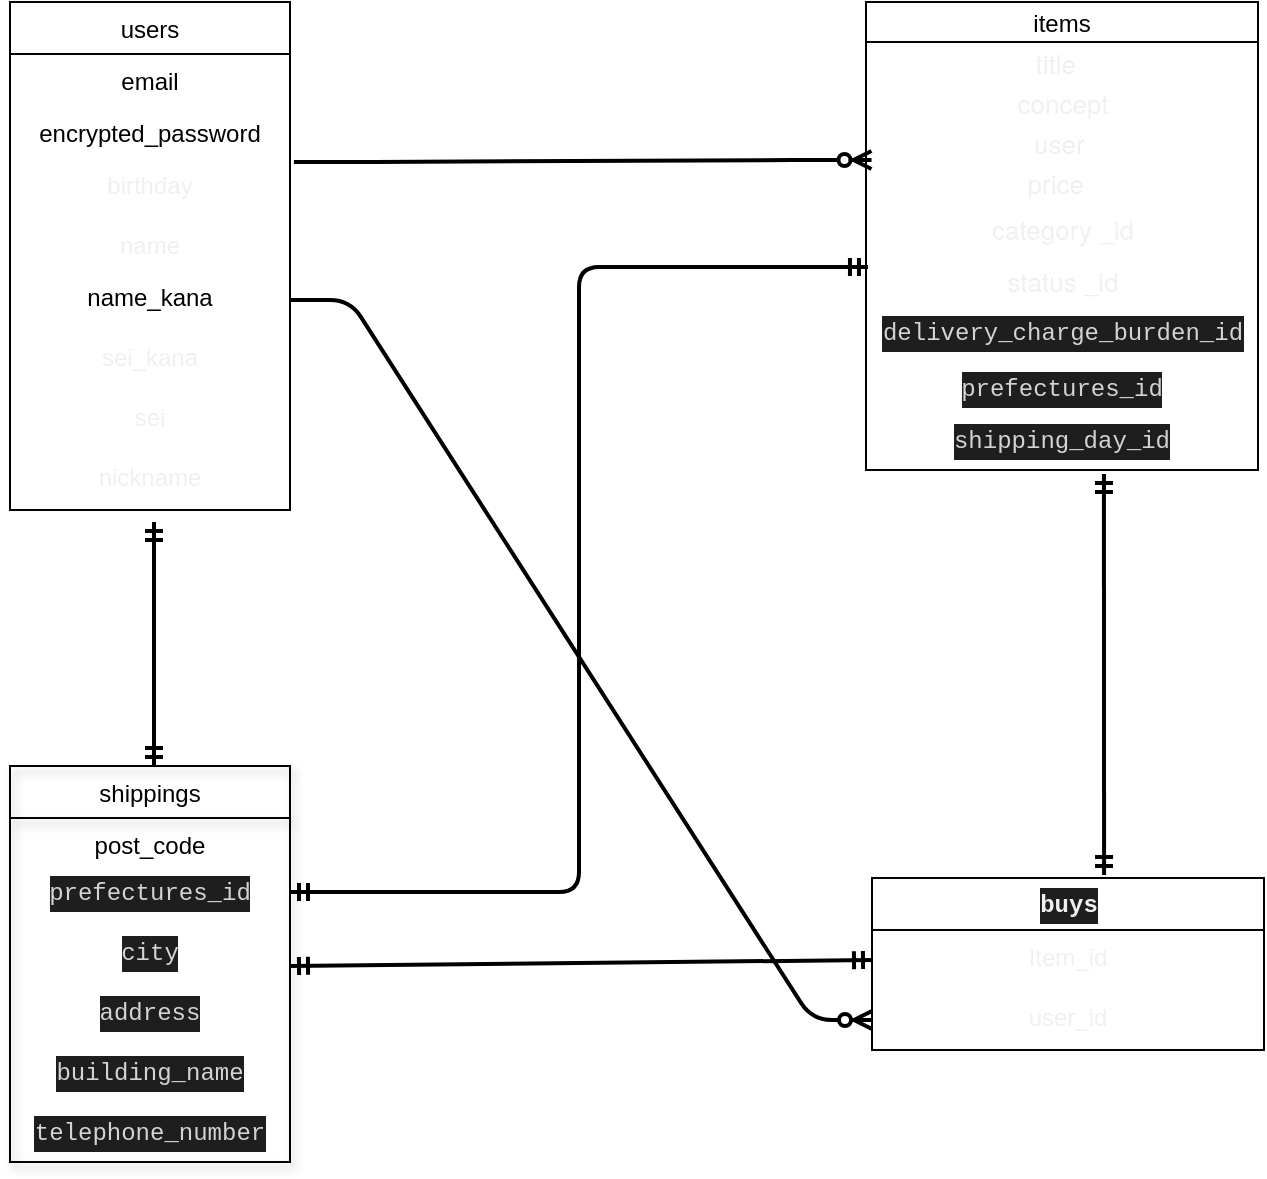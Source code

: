 <mxfile>
    <diagram id="fnaXve9NyvA9Sk9Rw14_" name="ページ1">
        <mxGraphModel dx="728" dy="680" grid="0" gridSize="13" guides="1" tooltips="1" connect="1" arrows="1" fold="1" page="1" pageScale="1" pageWidth="827" pageHeight="1169" math="0" shadow="0">
            <root>
                <mxCell id="0"/>
                <mxCell id="1" parent="0"/>
                <mxCell id="11" value="users" style="swimlane;fontStyle=0;childLayout=stackLayout;horizontal=1;startSize=26;fillColor=none;horizontalStack=0;resizeParent=1;resizeParentMax=0;resizeLast=0;collapsible=1;marginBottom=0;" vertex="1" parent="1">
                    <mxGeometry x="52" y="104" width="140" height="254" as="geometry"/>
                </mxCell>
                <mxCell id="47" value="email" style="text;strokeColor=none;fillColor=none;align=center;verticalAlign=top;spacingLeft=4;spacingRight=4;overflow=hidden;rotatable=0;points=[[0,0.5],[1,0.5]];portConstraint=eastwest;" vertex="1" parent="11">
                    <mxGeometry y="26" width="140" height="26" as="geometry"/>
                </mxCell>
                <mxCell id="14" value="encrypted_password" style="text;strokeColor=none;fillColor=none;align=center;verticalAlign=top;spacingLeft=4;spacingRight=4;overflow=hidden;rotatable=0;points=[[0,0.5],[1,0.5]];portConstraint=eastwest;" vertex="1" parent="11">
                    <mxGeometry y="52" width="140" height="26" as="geometry"/>
                </mxCell>
                <mxCell id="55" value="birthday" style="text;strokeColor=none;fillColor=none;spacingLeft=4;spacingRight=4;overflow=hidden;rotatable=0;points=[[0,0.5],[1,0.5]];portConstraint=eastwest;fontSize=12;fontFamily=Helvetica;fontColor=#F0F0F0;html=1;align=center;" vertex="1" parent="11">
                    <mxGeometry y="78" width="140" height="30" as="geometry"/>
                </mxCell>
                <mxCell id="13" value="name&#10;" style="text;strokeColor=none;fillColor=none;align=center;verticalAlign=top;spacingLeft=4;spacingRight=4;overflow=hidden;rotatable=0;points=[[0,0.5],[1,0.5]];portConstraint=eastwest;fontColor=#F0F0F0;" vertex="1" parent="11">
                    <mxGeometry y="108" width="140" height="26" as="geometry"/>
                </mxCell>
                <mxCell id="46" value="name_kana" style="text;strokeColor=none;fillColor=none;align=center;verticalAlign=top;spacingLeft=4;spacingRight=4;overflow=hidden;rotatable=0;points=[[0,0.5],[1,0.5]];portConstraint=eastwest;" vertex="1" parent="11">
                    <mxGeometry y="134" width="140" height="30" as="geometry"/>
                </mxCell>
                <mxCell id="75" value="sei_kana" style="text;strokeColor=none;fillColor=none;spacingLeft=4;spacingRight=4;overflow=hidden;rotatable=0;points=[[0,0.5],[1,0.5]];portConstraint=eastwest;fontSize=12;fontFamily=Helvetica;fontColor=#F0F0F0;html=1;align=center;" vertex="1" parent="11">
                    <mxGeometry y="164" width="140" height="30" as="geometry"/>
                </mxCell>
                <mxCell id="76" value="sei" style="text;strokeColor=none;fillColor=none;spacingLeft=4;spacingRight=4;overflow=hidden;rotatable=0;points=[[0,0.5],[1,0.5]];portConstraint=eastwest;fontSize=12;fontFamily=Helvetica;fontColor=#F0F0F0;html=1;align=center;" vertex="1" parent="11">
                    <mxGeometry y="194" width="140" height="30" as="geometry"/>
                </mxCell>
                <mxCell id="56" value="nickname&lt;br&gt;" style="text;strokeColor=none;fillColor=none;spacingLeft=4;spacingRight=4;overflow=hidden;rotatable=0;points=[[0,0.5],[1,0.5]];portConstraint=eastwest;fontSize=12;fontFamily=Helvetica;fontColor=#F0F0F0;html=1;align=center;" vertex="1" parent="11">
                    <mxGeometry y="224" width="140" height="30" as="geometry"/>
                </mxCell>
                <mxCell id="15" value="items" style="swimlane;fontStyle=0;childLayout=stackLayout;horizontal=1;startSize=20;fillColor=none;horizontalStack=0;resizeParent=1;resizeParentMax=0;resizeLast=0;collapsible=1;marginBottom=0;" vertex="1" parent="1">
                    <mxGeometry x="480" y="104" width="196" height="234" as="geometry"/>
                </mxCell>
                <mxCell id="27" value="&lt;p class=&quot;p1&quot; style=&quot;margin: 0px; font-stretch: normal; font-size: 13px; line-height: normal; font-family: &amp;quot;helvetica neue&amp;quot;;&quot;&gt;title &lt;span class=&quot;Apple-converted-space&quot;&gt;&amp;nbsp;&lt;/span&gt;&lt;/p&gt;" style="text;html=1;align=center;verticalAlign=middle;resizable=0;points=[];autosize=1;strokeColor=none;fillColor=none;fontSize=12;fontFamily=Helvetica;fontColor=#F0F0F0;" vertex="1" parent="15">
                    <mxGeometry y="20" width="196" height="20" as="geometry"/>
                </mxCell>
                <mxCell id="35" value="&lt;p class=&quot;p1&quot; style=&quot;margin: 0px; font-stretch: normal; font-size: 13px; line-height: normal; font-family: &amp;quot;helvetica neue&amp;quot;;&quot;&gt;concept&lt;/p&gt;" style="text;html=1;align=center;verticalAlign=middle;resizable=0;points=[];autosize=1;strokeColor=none;fillColor=none;fontSize=12;fontFamily=Helvetica;fontColor=#F0F0F0;" vertex="1" parent="15">
                    <mxGeometry y="40" width="196" height="20" as="geometry"/>
                </mxCell>
                <mxCell id="41" value="&lt;p class=&quot;p1&quot; style=&quot;margin: 0px; font-stretch: normal; font-size: 13px; line-height: normal; font-family: &amp;quot;helvetica neue&amp;quot;;&quot;&gt;user&lt;span class=&quot;Apple-converted-space&quot;&gt;&amp;nbsp;&lt;/span&gt;&lt;/p&gt;" style="text;html=1;align=center;verticalAlign=middle;resizable=0;points=[];autosize=1;strokeColor=none;fillColor=none;fontSize=12;fontFamily=Helvetica;fontColor=#F0F0F0;" vertex="1" parent="15">
                    <mxGeometry y="60" width="196" height="20" as="geometry"/>
                </mxCell>
                <mxCell id="42" value="&lt;p class=&quot;p1&quot; style=&quot;margin: 0px; font-stretch: normal; font-size: 13px; line-height: normal; font-family: &amp;quot;helvetica neue&amp;quot;;&quot;&gt;price &lt;span class=&quot;Apple-converted-space&quot;&gt;&amp;nbsp;&lt;/span&gt;&lt;/p&gt;" style="text;html=1;align=center;verticalAlign=middle;resizable=0;points=[];autosize=1;strokeColor=none;fillColor=none;fontSize=12;fontFamily=Helvetica;fontColor=#F0F0F0;" vertex="1" parent="15">
                    <mxGeometry y="80" width="196" height="20" as="geometry"/>
                </mxCell>
                <mxCell id="43" value="&lt;p class=&quot;p1&quot; style=&quot;margin: 0px ; font-stretch: normal ; font-size: 13px ; line-height: normal ; font-family: &amp;#34;helvetica neue&amp;#34;&quot;&gt;category&lt;span class=&quot;Apple-converted-space&quot;&gt;&amp;nbsp;_id&lt;/span&gt;&lt;/p&gt;" style="text;html=1;align=center;verticalAlign=middle;resizable=0;points=[];autosize=1;strokeColor=none;fillColor=none;fontSize=12;fontFamily=Helvetica;fontColor=#F0F0F0;" vertex="1" parent="15">
                    <mxGeometry y="100" width="196" height="26" as="geometry"/>
                </mxCell>
                <mxCell id="44" value="&lt;p class=&quot;p1&quot; style=&quot;margin: 0px ; font-stretch: normal ; font-size: 13px ; line-height: normal ; font-family: &amp;#34;helvetica neue&amp;#34;&quot;&gt;status _id&lt;/p&gt;" style="text;html=1;align=center;verticalAlign=middle;resizable=0;points=[];autosize=1;strokeColor=none;fillColor=none;fontSize=12;fontFamily=Helvetica;fontColor=#F0F0F0;" vertex="1" parent="15">
                    <mxGeometry y="126" width="196" height="26" as="geometry"/>
                </mxCell>
                <mxCell id="45" value="&lt;div style=&quot;color: rgb(212 , 212 , 212) ; background-color: rgb(30 , 30 , 30) ; font-family: &amp;#34;menlo&amp;#34; , &amp;#34;monaco&amp;#34; , &amp;#34;courier new&amp;#34; , monospace ; line-height: 18px&quot;&gt;&lt;div style=&quot;font-family: &amp;#34;menlo&amp;#34; , &amp;#34;monaco&amp;#34; , &amp;#34;courier new&amp;#34; , monospace ; line-height: 18px&quot;&gt;delivery_charge_burden_id&lt;/div&gt;&lt;/div&gt;" style="text;html=1;align=center;verticalAlign=middle;resizable=0;points=[];autosize=1;strokeColor=none;fillColor=none;fontSize=12;fontFamily=Helvetica;fontColor=#F0F0F0;" vertex="1" parent="15">
                    <mxGeometry y="152" width="196" height="26" as="geometry"/>
                </mxCell>
                <mxCell id="59" value="&lt;div style=&quot;color: rgb(212 , 212 , 212) ; background-color: rgb(30 , 30 , 30) ; font-family: &amp;quot;menlo&amp;quot; , &amp;quot;monaco&amp;quot; , &amp;quot;courier new&amp;quot; , monospace ; line-height: 18px&quot;&gt;prefectures_id&lt;/div&gt;" style="text;strokeColor=none;fillColor=none;spacingLeft=4;spacingRight=4;overflow=hidden;rotatable=0;points=[[0,0.5],[1,0.5]];portConstraint=eastwest;fontSize=12;fontFamily=Helvetica;fontColor=#F0F0F0;html=1;align=center;" vertex="1" parent="15">
                    <mxGeometry y="178" width="196" height="26" as="geometry"/>
                </mxCell>
                <mxCell id="58" value="&lt;div style=&quot;color: rgb(212 , 212 , 212) ; background-color: rgb(30 , 30 , 30) ; font-family: &amp;quot;menlo&amp;quot; , &amp;quot;monaco&amp;quot; , &amp;quot;courier new&amp;quot; , monospace ; line-height: 18px&quot;&gt;shipping_day_id&lt;/div&gt;" style="text;strokeColor=none;fillColor=none;spacingLeft=4;spacingRight=4;overflow=hidden;rotatable=0;points=[[0,0.5],[1,0.5]];portConstraint=eastwest;fontSize=12;fontFamily=Helvetica;fontColor=#F0F0F0;html=1;align=center;" vertex="1" parent="15">
                    <mxGeometry y="204" width="196" height="30" as="geometry"/>
                </mxCell>
                <mxCell id="19" value="shippings" style="swimlane;fontStyle=0;childLayout=stackLayout;horizontal=1;startSize=26;fillColor=none;horizontalStack=0;resizeParent=1;resizeParentMax=0;resizeLast=0;collapsible=1;marginBottom=0;shadow=1;" vertex="1" parent="1">
                    <mxGeometry x="52" y="486" width="140" height="198" as="geometry"/>
                </mxCell>
                <mxCell id="22" value="post_code" style="text;strokeColor=none;fillColor=none;align=center;verticalAlign=top;spacingLeft=4;spacingRight=4;overflow=hidden;rotatable=0;points=[[0,0.5],[1,0.5]];portConstraint=eastwest;" vertex="1" parent="19">
                    <mxGeometry y="26" width="140" height="22" as="geometry"/>
                </mxCell>
                <mxCell id="62" value="&lt;div style=&quot;color: rgb(212 , 212 , 212) ; background-color: rgb(30 , 30 , 30) ; font-family: &amp;quot;menlo&amp;quot; , &amp;quot;monaco&amp;quot; , &amp;quot;courier new&amp;quot; , monospace ; line-height: 18px&quot;&gt;prefectures_id&lt;/div&gt;" style="text;strokeColor=none;fillColor=none;spacingLeft=4;spacingRight=4;overflow=hidden;rotatable=0;points=[[0,0.5],[1,0.5]];portConstraint=eastwest;fontSize=12;fontFamily=Helvetica;fontColor=#F0F0F0;html=1;align=center;" vertex="1" parent="19">
                    <mxGeometry y="48" width="140" height="30" as="geometry"/>
                </mxCell>
                <mxCell id="64" value="&lt;div style=&quot;color: rgb(212 , 212 , 212) ; background-color: rgb(30 , 30 , 30) ; font-family: &amp;quot;menlo&amp;quot; , &amp;quot;monaco&amp;quot; , &amp;quot;courier new&amp;quot; , monospace ; line-height: 18px&quot;&gt;city&lt;/div&gt;" style="text;strokeColor=none;fillColor=none;spacingLeft=4;spacingRight=4;overflow=hidden;rotatable=0;points=[[0,0.5],[1,0.5]];portConstraint=eastwest;fontSize=12;fontFamily=Helvetica;fontColor=#F0F0F0;html=1;align=center;" vertex="1" parent="19">
                    <mxGeometry y="78" width="140" height="30" as="geometry"/>
                </mxCell>
                <mxCell id="65" value="&lt;div style=&quot;color: rgb(212 , 212 , 212) ; background-color: rgb(30 , 30 , 30) ; font-family: &amp;quot;menlo&amp;quot; , &amp;quot;monaco&amp;quot; , &amp;quot;courier new&amp;quot; , monospace ; line-height: 18px&quot;&gt;address&lt;/div&gt;" style="text;strokeColor=none;fillColor=none;spacingLeft=4;spacingRight=4;overflow=hidden;rotatable=0;points=[[0,0.5],[1,0.5]];portConstraint=eastwest;fontSize=12;fontFamily=Helvetica;fontColor=#F0F0F0;html=1;align=center;" vertex="1" parent="19">
                    <mxGeometry y="108" width="140" height="30" as="geometry"/>
                </mxCell>
                <mxCell id="66" value="&lt;div style=&quot;color: rgb(212 , 212 , 212) ; background-color: rgb(30 , 30 , 30) ; font-family: &amp;quot;menlo&amp;quot; , &amp;quot;monaco&amp;quot; , &amp;quot;courier new&amp;quot; , monospace ; line-height: 18px&quot;&gt;building_name&lt;/div&gt;" style="text;strokeColor=none;fillColor=none;spacingLeft=4;spacingRight=4;overflow=hidden;rotatable=0;points=[[0,0.5],[1,0.5]];portConstraint=eastwest;fontSize=12;fontFamily=Helvetica;fontColor=#F0F0F0;html=1;align=center;" vertex="1" parent="19">
                    <mxGeometry y="138" width="140" height="30" as="geometry"/>
                </mxCell>
                <mxCell id="63" value="&lt;div style=&quot;color: rgb(212 , 212 , 212) ; background-color: rgb(30 , 30 , 30) ; font-family: &amp;quot;menlo&amp;quot; , &amp;quot;monaco&amp;quot; , &amp;quot;courier new&amp;quot; , monospace ; font-weight: normal ; font-size: 12px ; line-height: 18px&quot;&gt;&lt;div&gt;&lt;span style=&quot;color: #d4d4d4&quot;&gt;telephone_number&lt;/span&gt;&lt;/div&gt;&lt;/div&gt;" style="text;strokeColor=none;fillColor=none;spacingLeft=4;spacingRight=4;overflow=hidden;rotatable=0;points=[[0,0.5],[1,0.5]];portConstraint=eastwest;fontSize=12;fontFamily=Helvetica;fontColor=#F0F0F0;html=1;align=center;" vertex="1" parent="19">
                    <mxGeometry y="168" width="140" height="30" as="geometry"/>
                </mxCell>
                <mxCell id="50" value="" style="edgeStyle=entityRelationEdgeStyle;fontSize=20;html=1;endArrow=ERzeroToMany;endFill=1;fontFamily=Helvetica;fontColor=#F0F0F0;entryX=0.014;entryY=-0.05;entryDx=0;entryDy=0;entryPerimeter=0;strokeWidth=2;exitX=1.014;exitY=0.067;exitDx=0;exitDy=0;exitPerimeter=0;" edge="1" parent="1" source="55" target="42">
                    <mxGeometry width="100" height="100" relative="1" as="geometry">
                        <mxPoint x="208" y="183" as="sourcePoint"/>
                        <mxPoint x="420" y="240" as="targetPoint"/>
                    </mxGeometry>
                </mxCell>
                <mxCell id="67" value="&lt;div style=&quot;background-color: rgb(30, 30, 30); font-family: menlo, monaco, &amp;quot;courier new&amp;quot;, monospace; font-size: 12px; line-height: 18px;&quot;&gt;&lt;span style=&quot;font-weight: bold;&quot;&gt;buys&lt;/span&gt;&lt;/div&gt;" style="swimlane;fontStyle=0;childLayout=stackLayout;horizontal=1;startSize=26;horizontalStack=0;resizeParent=1;resizeParentMax=0;resizeLast=0;collapsible=1;marginBottom=0;align=center;fontSize=14;fontFamily=Helvetica;fontColor=#F0F0F0;fillColor=none;gradientColor=none;html=1;" vertex="1" parent="1">
                    <mxGeometry x="483" y="542" width="196" height="86" as="geometry"/>
                </mxCell>
                <mxCell id="77" value="Item_id" style="text;strokeColor=none;fillColor=none;spacingLeft=4;spacingRight=4;overflow=hidden;rotatable=0;points=[[0,0.5],[1,0.5]];portConstraint=eastwest;fontSize=12;fontFamily=Helvetica;fontColor=#F0F0F0;html=1;align=center;" vertex="1" parent="67">
                    <mxGeometry y="26" width="196" height="30" as="geometry"/>
                </mxCell>
                <mxCell id="78" value="user_id" style="text;strokeColor=none;fillColor=none;spacingLeft=4;spacingRight=4;overflow=hidden;rotatable=0;points=[[0,0.5],[1,0.5]];portConstraint=eastwest;fontSize=12;fontFamily=Helvetica;fontColor=#F0F0F0;html=1;align=center;" vertex="1" parent="67">
                    <mxGeometry y="56" width="196" height="30" as="geometry"/>
                </mxCell>
                <mxCell id="71" value="" style="edgeStyle=entityRelationEdgeStyle;fontSize=12;html=1;endArrow=ERzeroToMany;endFill=1;fontFamily=Helvetica;fontColor=#F0F0F0;strokeWidth=2;exitX=1;exitY=0.5;exitDx=0;exitDy=0;entryX=0;entryY=0.5;entryDx=0;entryDy=0;" edge="1" parent="1" source="46" target="78">
                    <mxGeometry width="100" height="100" relative="1" as="geometry">
                        <mxPoint x="325" y="386" as="sourcePoint"/>
                        <mxPoint x="481.96" y="506.99" as="targetPoint"/>
                    </mxGeometry>
                </mxCell>
                <mxCell id="73" value="" style="edgeStyle=elbowEdgeStyle;fontSize=12;html=1;endArrow=ERmandOne;startArrow=ERmandOne;fontFamily=Helvetica;fontColor=#F0F0F0;strokeWidth=2;entryX=0.005;entryY=0.25;entryDx=0;entryDy=0;entryPerimeter=0;exitX=1;exitY=0.5;exitDx=0;exitDy=0;" edge="1" parent="1" source="62" target="44">
                    <mxGeometry width="100" height="100" relative="1" as="geometry">
                        <mxPoint x="180" y="386" as="sourcePoint"/>
                        <mxPoint x="280" y="286" as="targetPoint"/>
                    </mxGeometry>
                </mxCell>
                <mxCell id="79" value="" style="fontSize=12;html=1;endArrow=ERmandOne;startArrow=ERmandOne;fontFamily=Helvetica;fontColor=#F0F0F0;strokeWidth=2;entryX=0;entryY=0.5;entryDx=0;entryDy=0;" edge="1" parent="1" target="77">
                    <mxGeometry width="100" height="100" relative="1" as="geometry">
                        <mxPoint x="192" y="586" as="sourcePoint"/>
                        <mxPoint x="292" y="486" as="targetPoint"/>
                    </mxGeometry>
                </mxCell>
                <mxCell id="72" value="" style="fontSize=12;html=1;endArrow=ERmandOne;startArrow=ERmandOne;fontFamily=Helvetica;fontColor=#F0F0F0;strokeWidth=2;entryX=0.607;entryY=1.067;entryDx=0;entryDy=0;entryPerimeter=0;exitX=0.592;exitY=-0.017;exitDx=0;exitDy=0;exitPerimeter=0;" edge="1" parent="1" source="67" target="58">
                    <mxGeometry width="100" height="100" relative="1" as="geometry">
                        <mxPoint x="598" y="481" as="sourcePoint"/>
                        <mxPoint x="580" y="447" as="targetPoint"/>
                    </mxGeometry>
                </mxCell>
                <mxCell id="81" value="" style="fontSize=12;html=1;endArrow=ERmandOne;startArrow=ERmandOne;fontFamily=Helvetica;fontColor=#F0F0F0;strokeWidth=2;" edge="1" parent="1">
                    <mxGeometry width="100" height="100" relative="1" as="geometry">
                        <mxPoint x="124" y="486" as="sourcePoint"/>
                        <mxPoint x="124" y="364" as="targetPoint"/>
                    </mxGeometry>
                </mxCell>
            </root>
        </mxGraphModel>
    </diagram>
</mxfile>